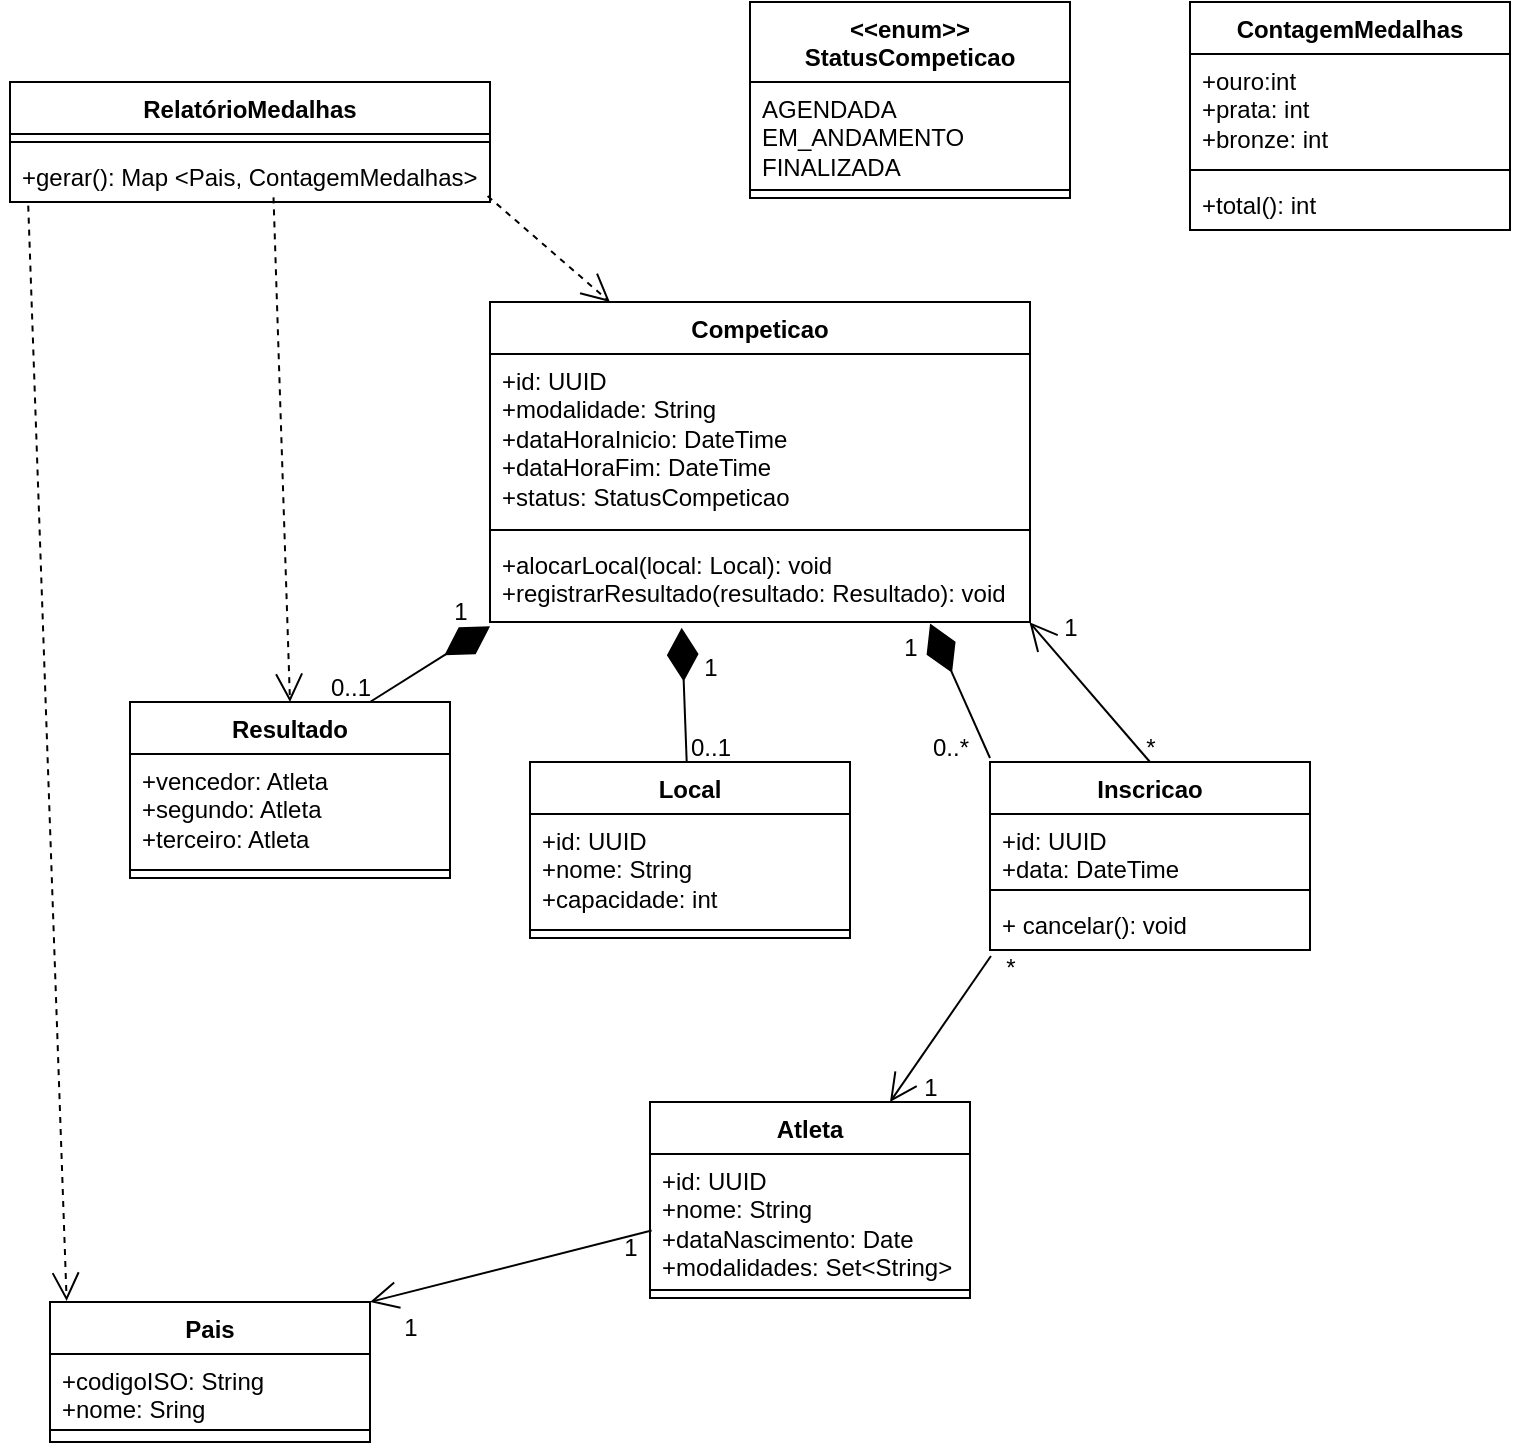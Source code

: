 <mxfile version="28.2.5">
  <diagram name="Página-1" id="GsHdAeuJbjjVsow_5kbn">
    <mxGraphModel dx="983" dy="613" grid="1" gridSize="10" guides="1" tooltips="1" connect="1" arrows="1" fold="1" page="1" pageScale="1" pageWidth="827" pageHeight="1169" math="0" shadow="0">
      <root>
        <mxCell id="0" />
        <mxCell id="1" parent="0" />
        <mxCell id="D_SRV8tPxcgLL7g8VEt_-2" value="RelatórioMedalhas" style="swimlane;fontStyle=1;align=center;verticalAlign=top;childLayout=stackLayout;horizontal=1;startSize=26;horizontalStack=0;resizeParent=1;resizeParentMax=0;resizeLast=0;collapsible=1;marginBottom=0;whiteSpace=wrap;html=1;" vertex="1" parent="1">
          <mxGeometry x="30" y="50" width="240" height="60" as="geometry" />
        </mxCell>
        <mxCell id="D_SRV8tPxcgLL7g8VEt_-4" value="" style="line;strokeWidth=1;fillColor=none;align=left;verticalAlign=middle;spacingTop=-1;spacingLeft=3;spacingRight=3;rotatable=0;labelPosition=right;points=[];portConstraint=eastwest;strokeColor=inherit;" vertex="1" parent="D_SRV8tPxcgLL7g8VEt_-2">
          <mxGeometry y="26" width="240" height="8" as="geometry" />
        </mxCell>
        <mxCell id="D_SRV8tPxcgLL7g8VEt_-5" value="+gerar(): Map &amp;lt;Pais, ContagemMedalhas&amp;gt;" style="text;strokeColor=none;fillColor=none;align=left;verticalAlign=top;spacingLeft=4;spacingRight=4;overflow=hidden;rotatable=0;points=[[0,0.5],[1,0.5]];portConstraint=eastwest;whiteSpace=wrap;html=1;" vertex="1" parent="D_SRV8tPxcgLL7g8VEt_-2">
          <mxGeometry y="34" width="240" height="26" as="geometry" />
        </mxCell>
        <mxCell id="D_SRV8tPxcgLL7g8VEt_-6" value="Competicao" style="swimlane;fontStyle=1;align=center;verticalAlign=top;childLayout=stackLayout;horizontal=1;startSize=26;horizontalStack=0;resizeParent=1;resizeParentMax=0;resizeLast=0;collapsible=1;marginBottom=0;whiteSpace=wrap;html=1;" vertex="1" parent="1">
          <mxGeometry x="270" y="160" width="270" height="160" as="geometry" />
        </mxCell>
        <mxCell id="D_SRV8tPxcgLL7g8VEt_-7" value="+id: UUID&lt;div&gt;+modalidade: String&lt;/div&gt;&lt;div&gt;+dataHoraInicio: DateTime&lt;/div&gt;&lt;div&gt;+dataHoraFim: DateTime&lt;/div&gt;&lt;div&gt;+status: StatusCompeticao&lt;/div&gt;" style="text;strokeColor=none;fillColor=none;align=left;verticalAlign=top;spacingLeft=4;spacingRight=4;overflow=hidden;rotatable=0;points=[[0,0.5],[1,0.5]];portConstraint=eastwest;whiteSpace=wrap;html=1;" vertex="1" parent="D_SRV8tPxcgLL7g8VEt_-6">
          <mxGeometry y="26" width="270" height="84" as="geometry" />
        </mxCell>
        <mxCell id="D_SRV8tPxcgLL7g8VEt_-8" value="" style="line;strokeWidth=1;fillColor=none;align=left;verticalAlign=middle;spacingTop=-1;spacingLeft=3;spacingRight=3;rotatable=0;labelPosition=right;points=[];portConstraint=eastwest;strokeColor=inherit;" vertex="1" parent="D_SRV8tPxcgLL7g8VEt_-6">
          <mxGeometry y="110" width="270" height="8" as="geometry" />
        </mxCell>
        <mxCell id="D_SRV8tPxcgLL7g8VEt_-9" value="+alocarLocal(local: Local): void&lt;div&gt;+registrarResultado(resultado: Resultado): void&lt;/div&gt;" style="text;strokeColor=none;fillColor=none;align=left;verticalAlign=top;spacingLeft=4;spacingRight=4;overflow=hidden;rotatable=0;points=[[0,0.5],[1,0.5]];portConstraint=eastwest;whiteSpace=wrap;html=1;" vertex="1" parent="D_SRV8tPxcgLL7g8VEt_-6">
          <mxGeometry y="118" width="270" height="42" as="geometry" />
        </mxCell>
        <mxCell id="D_SRV8tPxcgLL7g8VEt_-13" value="" style="endArrow=open;endSize=12;dashed=1;html=1;rounded=0;entryX=0.222;entryY=0;entryDx=0;entryDy=0;entryPerimeter=0;exitX=0.995;exitY=0.885;exitDx=0;exitDy=0;exitPerimeter=0;" edge="1" parent="1" source="D_SRV8tPxcgLL7g8VEt_-5" target="D_SRV8tPxcgLL7g8VEt_-6">
          <mxGeometry x="0.329" y="16" width="160" relative="1" as="geometry">
            <mxPoint x="340" y="240" as="sourcePoint" />
            <mxPoint x="500" y="240" as="targetPoint" />
            <mxPoint as="offset" />
          </mxGeometry>
        </mxCell>
        <mxCell id="D_SRV8tPxcgLL7g8VEt_-14" value="Resultado" style="swimlane;fontStyle=1;align=center;verticalAlign=top;childLayout=stackLayout;horizontal=1;startSize=26;horizontalStack=0;resizeParent=1;resizeParentMax=0;resizeLast=0;collapsible=1;marginBottom=0;whiteSpace=wrap;html=1;" vertex="1" parent="1">
          <mxGeometry x="90" y="360" width="160" height="88" as="geometry" />
        </mxCell>
        <mxCell id="D_SRV8tPxcgLL7g8VEt_-15" value="+vencedor: Atleta&lt;div&gt;+segundo: Atleta&lt;/div&gt;&lt;div&gt;+terceiro: Atleta&lt;/div&gt;" style="text;strokeColor=none;fillColor=none;align=left;verticalAlign=top;spacingLeft=4;spacingRight=4;overflow=hidden;rotatable=0;points=[[0,0.5],[1,0.5]];portConstraint=eastwest;whiteSpace=wrap;html=1;" vertex="1" parent="D_SRV8tPxcgLL7g8VEt_-14">
          <mxGeometry y="26" width="160" height="54" as="geometry" />
        </mxCell>
        <mxCell id="D_SRV8tPxcgLL7g8VEt_-16" value="" style="line;strokeWidth=1;fillColor=none;align=left;verticalAlign=middle;spacingTop=-1;spacingLeft=3;spacingRight=3;rotatable=0;labelPosition=right;points=[];portConstraint=eastwest;strokeColor=inherit;" vertex="1" parent="D_SRV8tPxcgLL7g8VEt_-14">
          <mxGeometry y="80" width="160" height="8" as="geometry" />
        </mxCell>
        <mxCell id="D_SRV8tPxcgLL7g8VEt_-18" value="" style="endArrow=open;endSize=12;dashed=1;html=1;rounded=0;entryX=0.5;entryY=0;entryDx=0;entryDy=0;exitX=0.549;exitY=0.911;exitDx=0;exitDy=0;exitPerimeter=0;" edge="1" parent="1" source="D_SRV8tPxcgLL7g8VEt_-5" target="D_SRV8tPxcgLL7g8VEt_-14">
          <mxGeometry x="0.329" y="16" width="160" relative="1" as="geometry">
            <mxPoint x="170" y="200" as="sourcePoint" />
            <mxPoint x="231" y="253" as="targetPoint" />
            <mxPoint as="offset" />
          </mxGeometry>
        </mxCell>
        <mxCell id="D_SRV8tPxcgLL7g8VEt_-19" value="" style="endArrow=diamondThin;endFill=1;endSize=24;html=1;rounded=0;entryX=0;entryY=1.052;entryDx=0;entryDy=0;entryPerimeter=0;exitX=0.75;exitY=0;exitDx=0;exitDy=0;" edge="1" parent="1" source="D_SRV8tPxcgLL7g8VEt_-14" target="D_SRV8tPxcgLL7g8VEt_-9">
          <mxGeometry width="160" relative="1" as="geometry">
            <mxPoint x="340" y="240" as="sourcePoint" />
            <mxPoint x="500" y="240" as="targetPoint" />
          </mxGeometry>
        </mxCell>
        <mxCell id="D_SRV8tPxcgLL7g8VEt_-20" value="1" style="text;html=1;align=center;verticalAlign=middle;resizable=0;points=[];autosize=1;strokeColor=none;fillColor=none;" vertex="1" parent="1">
          <mxGeometry x="240" y="300" width="30" height="30" as="geometry" />
        </mxCell>
        <mxCell id="D_SRV8tPxcgLL7g8VEt_-21" value="0..1" style="text;html=1;align=center;verticalAlign=middle;resizable=0;points=[];autosize=1;strokeColor=none;fillColor=none;" vertex="1" parent="1">
          <mxGeometry x="180" y="338" width="40" height="30" as="geometry" />
        </mxCell>
        <mxCell id="D_SRV8tPxcgLL7g8VEt_-22" value="Local" style="swimlane;fontStyle=1;align=center;verticalAlign=top;childLayout=stackLayout;horizontal=1;startSize=26;horizontalStack=0;resizeParent=1;resizeParentMax=0;resizeLast=0;collapsible=1;marginBottom=0;whiteSpace=wrap;html=1;" vertex="1" parent="1">
          <mxGeometry x="290" y="390" width="160" height="88" as="geometry" />
        </mxCell>
        <mxCell id="D_SRV8tPxcgLL7g8VEt_-23" value="+id: UUID&lt;div&gt;+nome: String&lt;/div&gt;&lt;div&gt;+capacidade: int&lt;/div&gt;" style="text;strokeColor=none;fillColor=none;align=left;verticalAlign=top;spacingLeft=4;spacingRight=4;overflow=hidden;rotatable=0;points=[[0,0.5],[1,0.5]];portConstraint=eastwest;whiteSpace=wrap;html=1;" vertex="1" parent="D_SRV8tPxcgLL7g8VEt_-22">
          <mxGeometry y="26" width="160" height="54" as="geometry" />
        </mxCell>
        <mxCell id="D_SRV8tPxcgLL7g8VEt_-24" value="" style="line;strokeWidth=1;fillColor=none;align=left;verticalAlign=middle;spacingTop=-1;spacingLeft=3;spacingRight=3;rotatable=0;labelPosition=right;points=[];portConstraint=eastwest;strokeColor=inherit;" vertex="1" parent="D_SRV8tPxcgLL7g8VEt_-22">
          <mxGeometry y="80" width="160" height="8" as="geometry" />
        </mxCell>
        <mxCell id="D_SRV8tPxcgLL7g8VEt_-25" value="" style="endArrow=diamondThin;endFill=1;endSize=24;html=1;rounded=0;entryX=0.355;entryY=1.068;entryDx=0;entryDy=0;entryPerimeter=0;" edge="1" parent="1" source="D_SRV8tPxcgLL7g8VEt_-22" target="D_SRV8tPxcgLL7g8VEt_-9">
          <mxGeometry width="160" relative="1" as="geometry">
            <mxPoint x="350" y="388" as="sourcePoint" />
            <mxPoint x="410" y="350" as="targetPoint" />
          </mxGeometry>
        </mxCell>
        <mxCell id="D_SRV8tPxcgLL7g8VEt_-26" value="1" style="text;html=1;align=center;verticalAlign=middle;resizable=0;points=[];autosize=1;strokeColor=none;fillColor=none;" vertex="1" parent="1">
          <mxGeometry x="365" y="328" width="30" height="30" as="geometry" />
        </mxCell>
        <mxCell id="D_SRV8tPxcgLL7g8VEt_-27" value="0..1" style="text;html=1;align=center;verticalAlign=middle;resizable=0;points=[];autosize=1;strokeColor=none;fillColor=none;" vertex="1" parent="1">
          <mxGeometry x="360" y="368" width="40" height="30" as="geometry" />
        </mxCell>
        <mxCell id="D_SRV8tPxcgLL7g8VEt_-28" value="Inscricao" style="swimlane;fontStyle=1;align=center;verticalAlign=top;childLayout=stackLayout;horizontal=1;startSize=26;horizontalStack=0;resizeParent=1;resizeParentMax=0;resizeLast=0;collapsible=1;marginBottom=0;whiteSpace=wrap;html=1;" vertex="1" parent="1">
          <mxGeometry x="520" y="390" width="160" height="94" as="geometry" />
        </mxCell>
        <mxCell id="D_SRV8tPxcgLL7g8VEt_-29" value="+id: UUID&lt;div&gt;+data: DateTime&lt;/div&gt;" style="text;strokeColor=none;fillColor=none;align=left;verticalAlign=top;spacingLeft=4;spacingRight=4;overflow=hidden;rotatable=0;points=[[0,0.5],[1,0.5]];portConstraint=eastwest;whiteSpace=wrap;html=1;" vertex="1" parent="D_SRV8tPxcgLL7g8VEt_-28">
          <mxGeometry y="26" width="160" height="34" as="geometry" />
        </mxCell>
        <mxCell id="D_SRV8tPxcgLL7g8VEt_-30" value="" style="line;strokeWidth=1;fillColor=none;align=left;verticalAlign=middle;spacingTop=-1;spacingLeft=3;spacingRight=3;rotatable=0;labelPosition=right;points=[];portConstraint=eastwest;strokeColor=inherit;" vertex="1" parent="D_SRV8tPxcgLL7g8VEt_-28">
          <mxGeometry y="60" width="160" height="8" as="geometry" />
        </mxCell>
        <mxCell id="D_SRV8tPxcgLL7g8VEt_-31" value="+ cancelar(): void" style="text;strokeColor=none;fillColor=none;align=left;verticalAlign=top;spacingLeft=4;spacingRight=4;overflow=hidden;rotatable=0;points=[[0,0.5],[1,0.5]];portConstraint=eastwest;whiteSpace=wrap;html=1;" vertex="1" parent="D_SRV8tPxcgLL7g8VEt_-28">
          <mxGeometry y="68" width="160" height="26" as="geometry" />
        </mxCell>
        <mxCell id="D_SRV8tPxcgLL7g8VEt_-32" value="" style="endArrow=diamondThin;endFill=1;endSize=24;html=1;rounded=0;entryX=0.815;entryY=1.019;entryDx=0;entryDy=0;entryPerimeter=0;" edge="1" parent="1" target="D_SRV8tPxcgLL7g8VEt_-9">
          <mxGeometry width="160" relative="1" as="geometry">
            <mxPoint x="520" y="388" as="sourcePoint" />
            <mxPoint x="600" y="350" as="targetPoint" />
          </mxGeometry>
        </mxCell>
        <mxCell id="D_SRV8tPxcgLL7g8VEt_-33" value="1" style="text;html=1;align=center;verticalAlign=middle;resizable=0;points=[];autosize=1;strokeColor=none;fillColor=none;" vertex="1" parent="1">
          <mxGeometry x="465" y="318" width="30" height="30" as="geometry" />
        </mxCell>
        <mxCell id="D_SRV8tPxcgLL7g8VEt_-34" value="0..*" style="text;html=1;align=center;verticalAlign=middle;resizable=0;points=[];autosize=1;strokeColor=none;fillColor=none;" vertex="1" parent="1">
          <mxGeometry x="480" y="368" width="40" height="30" as="geometry" />
        </mxCell>
        <mxCell id="D_SRV8tPxcgLL7g8VEt_-39" value="" style="endArrow=open;endFill=1;endSize=12;html=1;rounded=0;exitX=0.5;exitY=0;exitDx=0;exitDy=0;entryX=0.999;entryY=1.002;entryDx=0;entryDy=0;entryPerimeter=0;" edge="1" parent="1" source="D_SRV8tPxcgLL7g8VEt_-28" target="D_SRV8tPxcgLL7g8VEt_-9">
          <mxGeometry width="160" relative="1" as="geometry">
            <mxPoint x="460" y="340" as="sourcePoint" />
            <mxPoint x="620" y="340" as="targetPoint" />
          </mxGeometry>
        </mxCell>
        <mxCell id="D_SRV8tPxcgLL7g8VEt_-40" value="*" style="text;html=1;align=center;verticalAlign=middle;resizable=0;points=[];autosize=1;strokeColor=none;fillColor=none;" vertex="1" parent="1">
          <mxGeometry x="585" y="368" width="30" height="30" as="geometry" />
        </mxCell>
        <mxCell id="D_SRV8tPxcgLL7g8VEt_-41" value="1" style="text;html=1;align=center;verticalAlign=middle;resizable=0;points=[];autosize=1;strokeColor=none;fillColor=none;" vertex="1" parent="1">
          <mxGeometry x="545" y="308" width="30" height="30" as="geometry" />
        </mxCell>
        <mxCell id="D_SRV8tPxcgLL7g8VEt_-42" value="Atleta" style="swimlane;fontStyle=1;align=center;verticalAlign=top;childLayout=stackLayout;horizontal=1;startSize=26;horizontalStack=0;resizeParent=1;resizeParentMax=0;resizeLast=0;collapsible=1;marginBottom=0;whiteSpace=wrap;html=1;" vertex="1" parent="1">
          <mxGeometry x="350" y="560" width="160" height="98" as="geometry" />
        </mxCell>
        <mxCell id="D_SRV8tPxcgLL7g8VEt_-43" value="+id: UUID&lt;div&gt;+nome: String&lt;/div&gt;&lt;div&gt;+dataNascimento: Date&lt;/div&gt;&lt;div&gt;+modalidades: Set&amp;lt;String&amp;gt;&lt;/div&gt;" style="text;strokeColor=none;fillColor=none;align=left;verticalAlign=top;spacingLeft=4;spacingRight=4;overflow=hidden;rotatable=0;points=[[0,0.5],[1,0.5]];portConstraint=eastwest;whiteSpace=wrap;html=1;" vertex="1" parent="D_SRV8tPxcgLL7g8VEt_-42">
          <mxGeometry y="26" width="160" height="64" as="geometry" />
        </mxCell>
        <mxCell id="D_SRV8tPxcgLL7g8VEt_-44" value="" style="line;strokeWidth=1;fillColor=none;align=left;verticalAlign=middle;spacingTop=-1;spacingLeft=3;spacingRight=3;rotatable=0;labelPosition=right;points=[];portConstraint=eastwest;strokeColor=inherit;" vertex="1" parent="D_SRV8tPxcgLL7g8VEt_-42">
          <mxGeometry y="90" width="160" height="8" as="geometry" />
        </mxCell>
        <mxCell id="D_SRV8tPxcgLL7g8VEt_-46" value="" style="endArrow=open;endFill=1;endSize=12;html=1;rounded=0;exitX=0.003;exitY=1.115;exitDx=0;exitDy=0;entryX=0.75;entryY=0;entryDx=0;entryDy=0;exitPerimeter=0;" edge="1" parent="1" source="D_SRV8tPxcgLL7g8VEt_-31" target="D_SRV8tPxcgLL7g8VEt_-42">
          <mxGeometry width="160" relative="1" as="geometry">
            <mxPoint x="570" y="590" as="sourcePoint" />
            <mxPoint x="510" y="520" as="targetPoint" />
          </mxGeometry>
        </mxCell>
        <mxCell id="D_SRV8tPxcgLL7g8VEt_-47" value="*" style="text;html=1;align=center;verticalAlign=middle;resizable=0;points=[];autosize=1;strokeColor=none;fillColor=none;" vertex="1" parent="1">
          <mxGeometry x="515" y="478" width="30" height="30" as="geometry" />
        </mxCell>
        <mxCell id="D_SRV8tPxcgLL7g8VEt_-48" value="1" style="text;html=1;align=center;verticalAlign=middle;resizable=0;points=[];autosize=1;strokeColor=none;fillColor=none;" vertex="1" parent="1">
          <mxGeometry x="475" y="538" width="30" height="30" as="geometry" />
        </mxCell>
        <mxCell id="D_SRV8tPxcgLL7g8VEt_-49" value="Pais" style="swimlane;fontStyle=1;align=center;verticalAlign=top;childLayout=stackLayout;horizontal=1;startSize=26;horizontalStack=0;resizeParent=1;resizeParentMax=0;resizeLast=0;collapsible=1;marginBottom=0;whiteSpace=wrap;html=1;" vertex="1" parent="1">
          <mxGeometry x="50" y="660" width="160" height="70" as="geometry" />
        </mxCell>
        <mxCell id="D_SRV8tPxcgLL7g8VEt_-50" value="+codigoISO: String&lt;div&gt;+nome: Sring&lt;/div&gt;" style="text;strokeColor=none;fillColor=none;align=left;verticalAlign=top;spacingLeft=4;spacingRight=4;overflow=hidden;rotatable=0;points=[[0,0.5],[1,0.5]];portConstraint=eastwest;whiteSpace=wrap;html=1;" vertex="1" parent="D_SRV8tPxcgLL7g8VEt_-49">
          <mxGeometry y="26" width="160" height="34" as="geometry" />
        </mxCell>
        <mxCell id="D_SRV8tPxcgLL7g8VEt_-51" value="" style="line;strokeWidth=1;fillColor=none;align=left;verticalAlign=middle;spacingTop=-1;spacingLeft=3;spacingRight=3;rotatable=0;labelPosition=right;points=[];portConstraint=eastwest;strokeColor=inherit;" vertex="1" parent="D_SRV8tPxcgLL7g8VEt_-49">
          <mxGeometry y="60" width="160" height="8" as="geometry" />
        </mxCell>
        <mxCell id="D_SRV8tPxcgLL7g8VEt_-52" value="&lt;div&gt;&lt;br&gt;&lt;/div&gt;" style="text;strokeColor=none;fillColor=none;align=left;verticalAlign=top;spacingLeft=4;spacingRight=4;overflow=hidden;rotatable=0;points=[[0,0.5],[1,0.5]];portConstraint=eastwest;whiteSpace=wrap;html=1;" vertex="1" parent="D_SRV8tPxcgLL7g8VEt_-49">
          <mxGeometry y="68" width="160" height="2" as="geometry" />
        </mxCell>
        <mxCell id="D_SRV8tPxcgLL7g8VEt_-53" value="" style="endArrow=open;endSize=12;dashed=1;html=1;rounded=0;entryX=0.052;entryY=-0.008;entryDx=0;entryDy=0;exitX=0.038;exitY=1.07;exitDx=0;exitDy=0;exitPerimeter=0;entryPerimeter=0;" edge="1" parent="1" source="D_SRV8tPxcgLL7g8VEt_-5" target="D_SRV8tPxcgLL7g8VEt_-49">
          <mxGeometry x="0.329" y="16" width="160" relative="1" as="geometry">
            <mxPoint x="20" y="230" as="sourcePoint" />
            <mxPoint x="28" y="482" as="targetPoint" />
            <mxPoint as="offset" />
          </mxGeometry>
        </mxCell>
        <mxCell id="D_SRV8tPxcgLL7g8VEt_-54" value="" style="endArrow=open;endFill=1;endSize=12;html=1;rounded=0;entryX=1;entryY=0;entryDx=0;entryDy=0;exitX=0.005;exitY=0.598;exitDx=0;exitDy=0;exitPerimeter=0;" edge="1" parent="1" source="D_SRV8tPxcgLL7g8VEt_-43" target="D_SRV8tPxcgLL7g8VEt_-49">
          <mxGeometry width="160" relative="1" as="geometry">
            <mxPoint x="320" y="630" as="sourcePoint" />
            <mxPoint x="260" y="713" as="targetPoint" />
          </mxGeometry>
        </mxCell>
        <mxCell id="D_SRV8tPxcgLL7g8VEt_-55" value="1" style="text;html=1;align=center;verticalAlign=middle;resizable=0;points=[];autosize=1;strokeColor=none;fillColor=none;" vertex="1" parent="1">
          <mxGeometry x="325" y="618" width="30" height="30" as="geometry" />
        </mxCell>
        <mxCell id="D_SRV8tPxcgLL7g8VEt_-56" value="1" style="text;html=1;align=center;verticalAlign=middle;resizable=0;points=[];autosize=1;strokeColor=none;fillColor=none;" vertex="1" parent="1">
          <mxGeometry x="215" y="658" width="30" height="30" as="geometry" />
        </mxCell>
        <mxCell id="D_SRV8tPxcgLL7g8VEt_-57" value="&amp;lt;&amp;lt;enum&amp;gt;&amp;gt;&lt;div&gt;StatusCompeticao&lt;/div&gt;" style="swimlane;fontStyle=1;align=center;verticalAlign=top;childLayout=stackLayout;horizontal=1;startSize=40;horizontalStack=0;resizeParent=1;resizeParentMax=0;resizeLast=0;collapsible=1;marginBottom=0;whiteSpace=wrap;html=1;" vertex="1" parent="1">
          <mxGeometry x="400" y="10" width="160" height="98" as="geometry" />
        </mxCell>
        <mxCell id="D_SRV8tPxcgLL7g8VEt_-58" value="AGENDADA&lt;div&gt;EM_ANDAMENTO&lt;/div&gt;&lt;div&gt;FINALIZADA&lt;/div&gt;" style="text;strokeColor=none;fillColor=none;align=left;verticalAlign=top;spacingLeft=4;spacingRight=4;overflow=hidden;rotatable=0;points=[[0,0.5],[1,0.5]];portConstraint=eastwest;whiteSpace=wrap;html=1;" vertex="1" parent="D_SRV8tPxcgLL7g8VEt_-57">
          <mxGeometry y="40" width="160" height="50" as="geometry" />
        </mxCell>
        <mxCell id="D_SRV8tPxcgLL7g8VEt_-59" value="" style="line;strokeWidth=1;fillColor=none;align=left;verticalAlign=middle;spacingTop=-1;spacingLeft=3;spacingRight=3;rotatable=0;labelPosition=right;points=[];portConstraint=eastwest;strokeColor=inherit;" vertex="1" parent="D_SRV8tPxcgLL7g8VEt_-57">
          <mxGeometry y="90" width="160" height="8" as="geometry" />
        </mxCell>
        <mxCell id="D_SRV8tPxcgLL7g8VEt_-61" value="ContagemMedalhas" style="swimlane;fontStyle=1;align=center;verticalAlign=top;childLayout=stackLayout;horizontal=1;startSize=26;horizontalStack=0;resizeParent=1;resizeParentMax=0;resizeLast=0;collapsible=1;marginBottom=0;whiteSpace=wrap;html=1;" vertex="1" parent="1">
          <mxGeometry x="620" y="10" width="160" height="114" as="geometry" />
        </mxCell>
        <mxCell id="D_SRV8tPxcgLL7g8VEt_-62" value="+ouro:int&lt;div&gt;+prata: int&lt;/div&gt;&lt;div&gt;+bronze: int&lt;/div&gt;" style="text;strokeColor=none;fillColor=none;align=left;verticalAlign=top;spacingLeft=4;spacingRight=4;overflow=hidden;rotatable=0;points=[[0,0.5],[1,0.5]];portConstraint=eastwest;whiteSpace=wrap;html=1;" vertex="1" parent="D_SRV8tPxcgLL7g8VEt_-61">
          <mxGeometry y="26" width="160" height="54" as="geometry" />
        </mxCell>
        <mxCell id="D_SRV8tPxcgLL7g8VEt_-63" value="" style="line;strokeWidth=1;fillColor=none;align=left;verticalAlign=middle;spacingTop=-1;spacingLeft=3;spacingRight=3;rotatable=0;labelPosition=right;points=[];portConstraint=eastwest;strokeColor=inherit;" vertex="1" parent="D_SRV8tPxcgLL7g8VEt_-61">
          <mxGeometry y="80" width="160" height="8" as="geometry" />
        </mxCell>
        <mxCell id="D_SRV8tPxcgLL7g8VEt_-64" value="+total(): int" style="text;strokeColor=none;fillColor=none;align=left;verticalAlign=top;spacingLeft=4;spacingRight=4;overflow=hidden;rotatable=0;points=[[0,0.5],[1,0.5]];portConstraint=eastwest;whiteSpace=wrap;html=1;" vertex="1" parent="D_SRV8tPxcgLL7g8VEt_-61">
          <mxGeometry y="88" width="160" height="26" as="geometry" />
        </mxCell>
      </root>
    </mxGraphModel>
  </diagram>
</mxfile>
